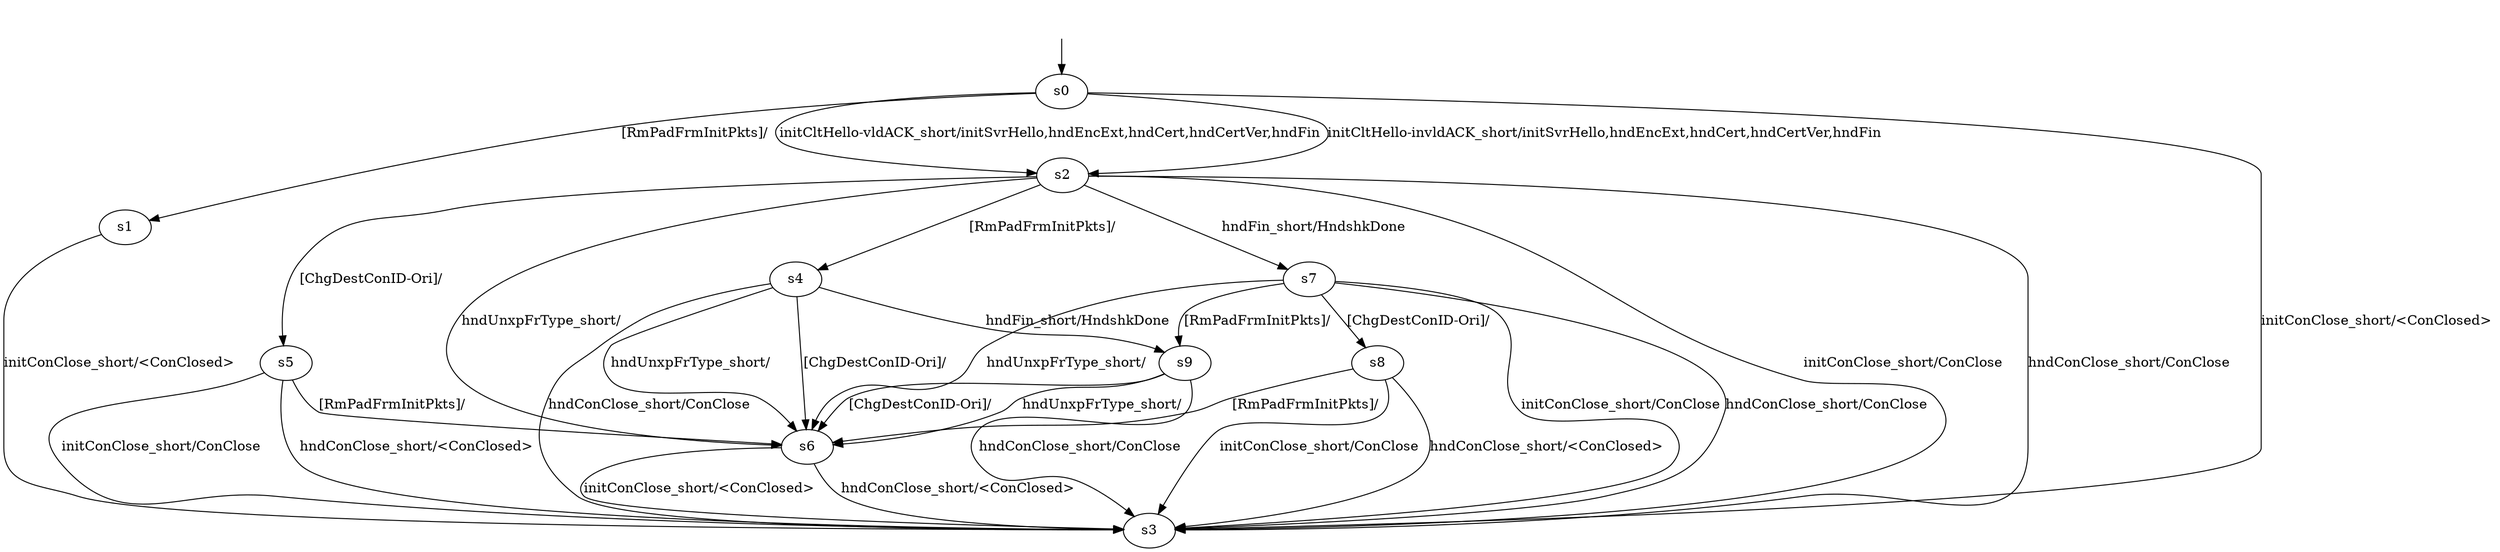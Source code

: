 digraph "../results/pquicModels/pquic-B-sCS-0/learnedModel" {
s0 [label=s0];
s1 [label=s1];
s2 [label=s2];
s3 [label=s3];
s4 [label=s4];
s5 [label=s5];
s6 [label=s6];
s7 [label=s7];
s8 [label=s8];
s9 [label=s9];
s0 -> s3  [label="initConClose_short/<ConClosed> "];
s0 -> s2  [label="initCltHello-vldACK_short/initSvrHello,hndEncExt,hndCert,hndCertVer,hndFin "];
s0 -> s2  [label="initCltHello-invldACK_short/initSvrHello,hndEncExt,hndCert,hndCertVer,hndFin "];
s0 -> s1  [label="[RmPadFrmInitPkts]/ "];
s1 -> s3  [label="initConClose_short/<ConClosed> "];
s2 -> s3  [label="initConClose_short/ConClose "];
s2 -> s7  [label="hndFin_short/HndshkDone "];
s2 -> s3  [label="hndConClose_short/ConClose "];
s2 -> s6  [label="hndUnxpFrType_short/ "];
s2 -> s5  [label="[ChgDestConID-Ori]/ "];
s2 -> s4  [label="[RmPadFrmInitPkts]/ "];
s4 -> s9  [label="hndFin_short/HndshkDone "];
s4 -> s3  [label="hndConClose_short/ConClose "];
s4 -> s6  [label="hndUnxpFrType_short/ "];
s4 -> s6  [label="[ChgDestConID-Ori]/ "];
s5 -> s3  [label="initConClose_short/ConClose "];
s5 -> s3  [label="hndConClose_short/<ConClosed> "];
s5 -> s6  [label="[RmPadFrmInitPkts]/ "];
s6 -> s3  [label="initConClose_short/<ConClosed> "];
s6 -> s3  [label="hndConClose_short/<ConClosed> "];
s7 -> s3  [label="initConClose_short/ConClose "];
s7 -> s3  [label="hndConClose_short/ConClose "];
s7 -> s6  [label="hndUnxpFrType_short/ "];
s7 -> s8  [label="[ChgDestConID-Ori]/ "];
s7 -> s9  [label="[RmPadFrmInitPkts]/ "];
s8 -> s3  [label="initConClose_short/ConClose "];
s8 -> s3  [label="hndConClose_short/<ConClosed> "];
s8 -> s6  [label="[RmPadFrmInitPkts]/ "];
s9 -> s3  [label="hndConClose_short/ConClose "];
s9 -> s6  [label="hndUnxpFrType_short/ "];
s9 -> s6  [label="[ChgDestConID-Ori]/ "];
__start0 [label="", shape=none];
__start0 -> s0  [label=""];
}
